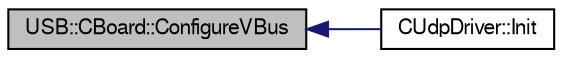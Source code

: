 digraph G
{
  bgcolor="transparent";
  edge [fontname="FreeSans",fontsize=10,labelfontname="FreeSans",labelfontsize=10];
  node [fontname="FreeSans",fontsize=10,shape=record];
  rankdir=LR;
  Node1 [label="USB::CBoard::ConfigureVBus",height=0.2,width=0.4,color="black", fillcolor="grey75", style="filled" fontcolor="black"];
  Node1 -> Node2 [dir=back,color="midnightblue",fontsize=10,style="solid",fontname="FreeSans"];
  Node2 [label="CUdpDriver::Init",height=0.2,width=0.4,color="black",URL="$class_c_udp_driver.html#470ca17d526df70db31441ef23325dd4",tooltip="Initializes the USB API and the USB controller."];
}
